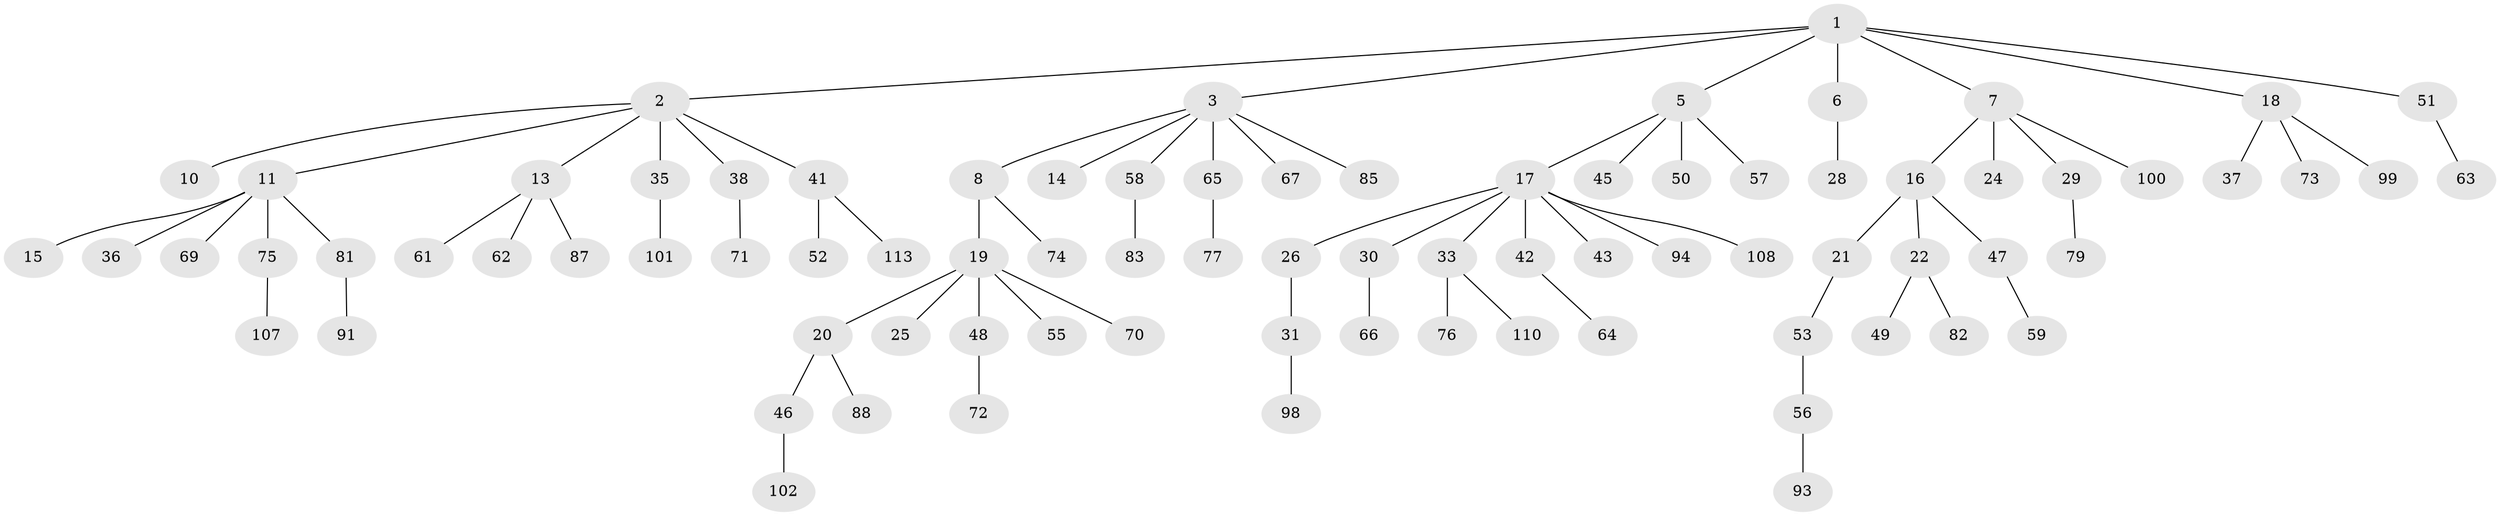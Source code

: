 // original degree distribution, {6: 0.04310344827586207, 5: 0.02586206896551724, 3: 0.12931034482758622, 4: 0.06896551724137931, 2: 0.19827586206896552, 1: 0.5344827586206896}
// Generated by graph-tools (version 1.1) at 2025/11/02/27/25 16:11:25]
// undirected, 83 vertices, 82 edges
graph export_dot {
graph [start="1"]
  node [color=gray90,style=filled];
  1 [super="+4"];
  2 [super="+9"];
  3 [super="+12"];
  5 [super="+40"];
  6;
  7 [super="+103"];
  8 [super="+89"];
  10;
  11 [super="+34"];
  13 [super="+60"];
  14;
  15;
  16 [super="+78"];
  17 [super="+27"];
  18 [super="+23"];
  19 [super="+32"];
  20 [super="+112"];
  21;
  22 [super="+44"];
  24;
  25;
  26;
  28 [super="+114"];
  29 [super="+86"];
  30 [super="+39"];
  31;
  33 [super="+116"];
  35 [super="+84"];
  36;
  37;
  38 [super="+90"];
  41 [super="+96"];
  42 [super="+80"];
  43 [super="+115"];
  45;
  46 [super="+95"];
  47 [super="+104"];
  48;
  49;
  50;
  51 [super="+109"];
  52;
  53 [super="+54"];
  55;
  56 [super="+92"];
  57;
  58;
  59 [super="+106"];
  61;
  62 [super="+68"];
  63;
  64;
  65;
  66;
  67;
  69;
  70;
  71;
  72;
  73;
  74;
  75;
  76;
  77 [super="+97"];
  79;
  81;
  82;
  83;
  85;
  87;
  88;
  91 [super="+105"];
  93;
  94;
  98;
  99;
  100;
  101 [super="+111"];
  102;
  107;
  108;
  110;
  113;
  1 -- 2;
  1 -- 3;
  1 -- 6;
  1 -- 7;
  1 -- 51;
  1 -- 18;
  1 -- 5;
  2 -- 10;
  2 -- 13;
  2 -- 38;
  2 -- 41;
  2 -- 11;
  2 -- 35;
  3 -- 8;
  3 -- 58;
  3 -- 65;
  3 -- 67;
  3 -- 85;
  3 -- 14;
  5 -- 17;
  5 -- 45;
  5 -- 57;
  5 -- 50;
  6 -- 28;
  7 -- 16;
  7 -- 24;
  7 -- 29;
  7 -- 100;
  8 -- 19;
  8 -- 74;
  11 -- 15;
  11 -- 75;
  11 -- 81;
  11 -- 36;
  11 -- 69;
  13 -- 61;
  13 -- 62;
  13 -- 87;
  16 -- 21;
  16 -- 22;
  16 -- 47;
  17 -- 26;
  17 -- 30;
  17 -- 33;
  17 -- 42;
  17 -- 43;
  17 -- 108;
  17 -- 94;
  18 -- 73;
  18 -- 99;
  18 -- 37;
  19 -- 20;
  19 -- 25;
  19 -- 48;
  19 -- 70;
  19 -- 55;
  20 -- 46;
  20 -- 88;
  21 -- 53;
  22 -- 49;
  22 -- 82;
  26 -- 31;
  29 -- 79;
  30 -- 66;
  31 -- 98;
  33 -- 76;
  33 -- 110;
  35 -- 101;
  38 -- 71;
  41 -- 52;
  41 -- 113;
  42 -- 64;
  46 -- 102;
  47 -- 59;
  48 -- 72;
  51 -- 63;
  53 -- 56;
  56 -- 93;
  58 -- 83;
  65 -- 77;
  75 -- 107;
  81 -- 91;
}
